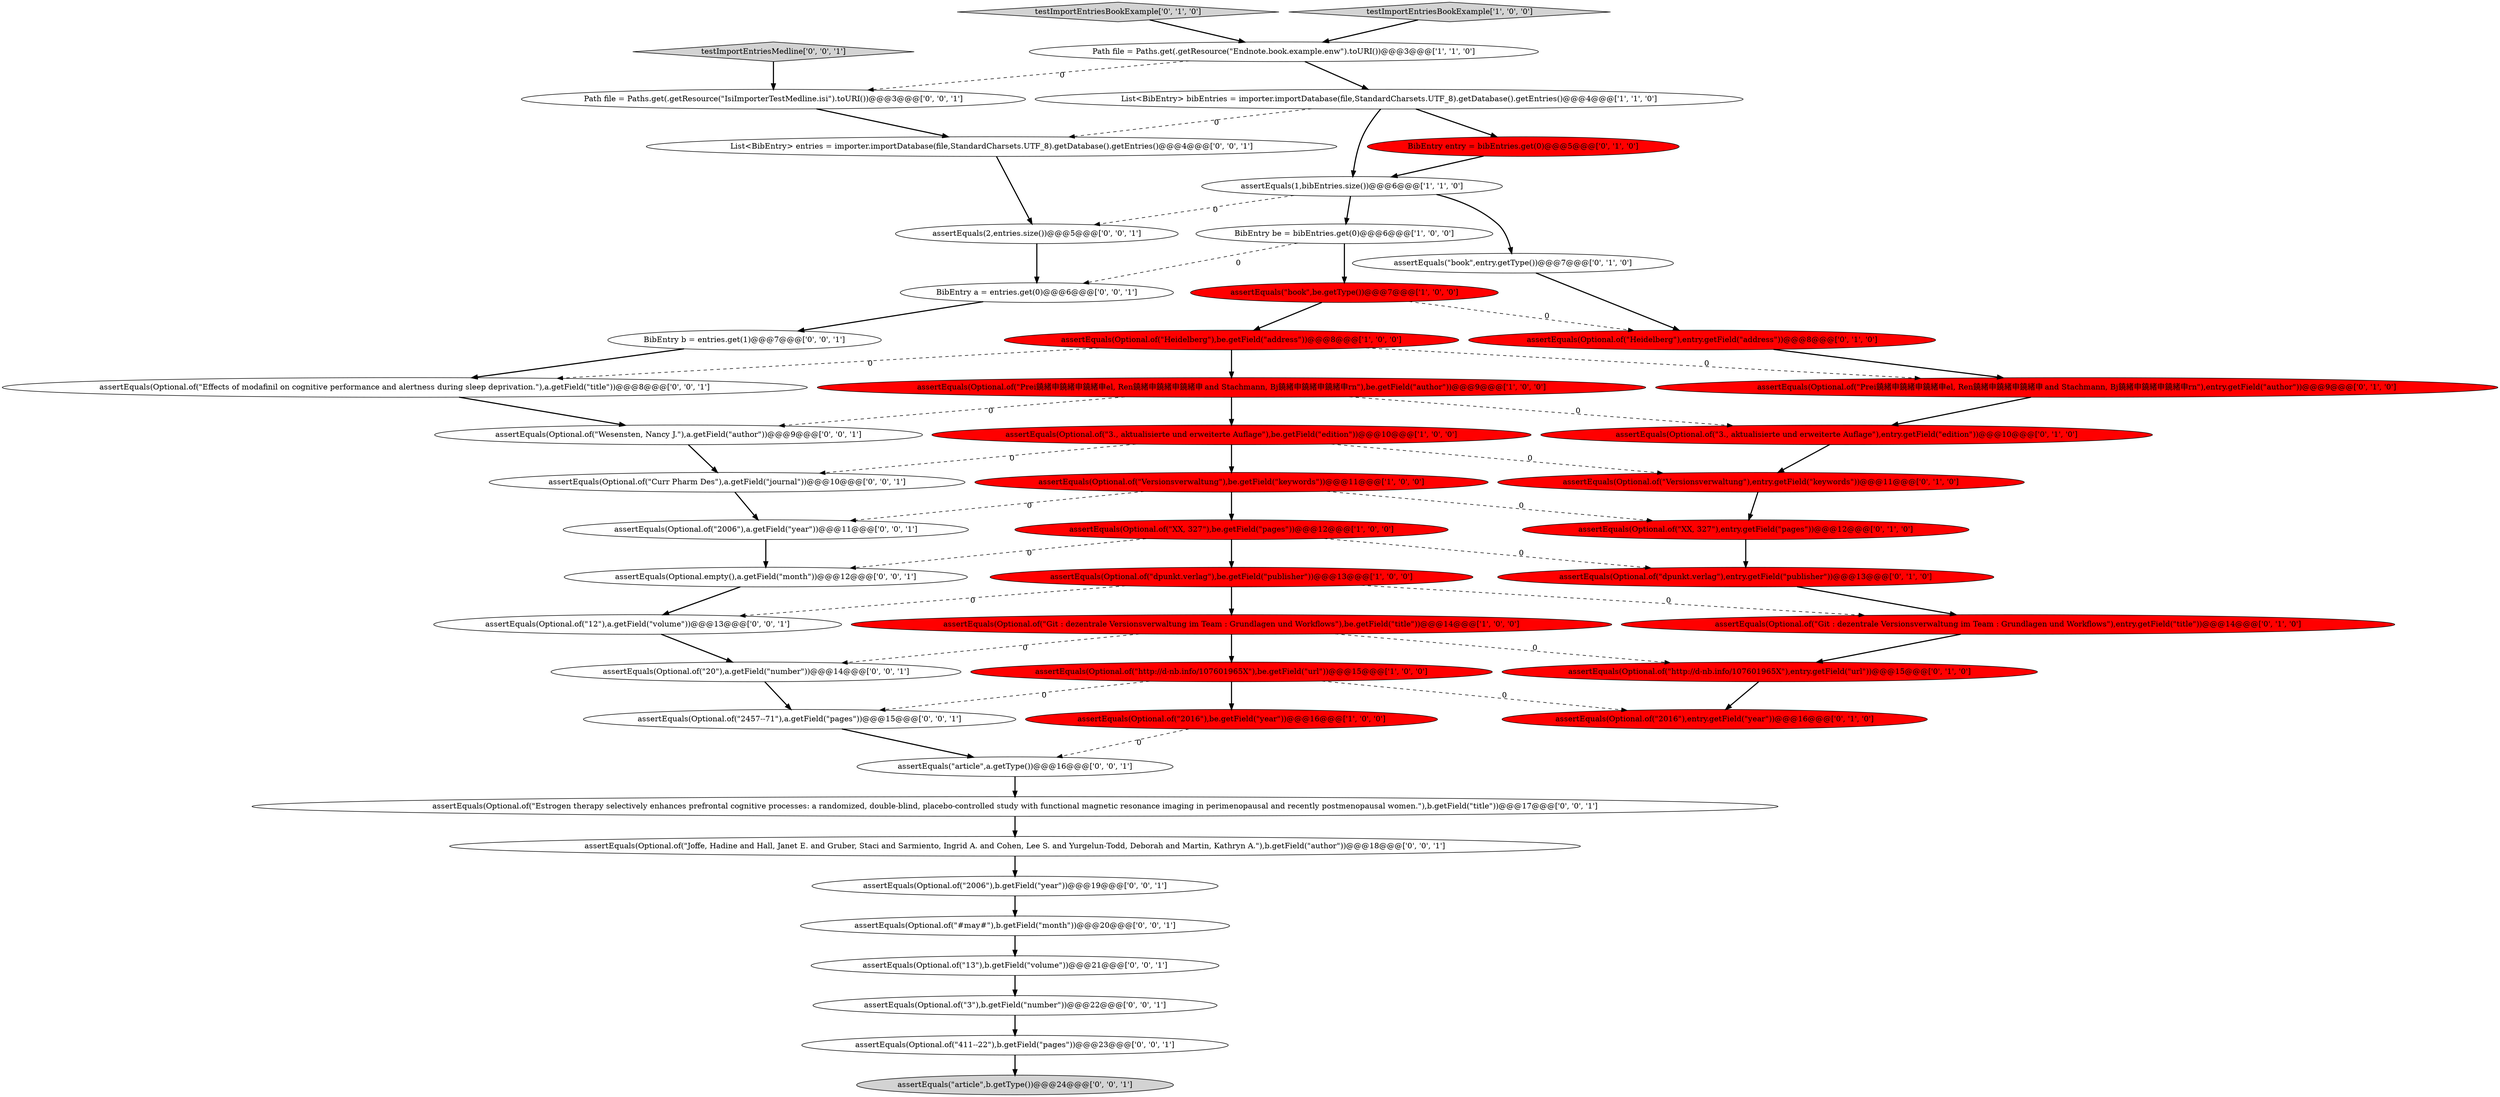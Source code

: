 digraph {
10 [style = filled, label = "assertEquals(Optional.of(\"http://d-nb.info/107601965X\"),be.getField(\"url\"))@@@15@@@['1', '0', '0']", fillcolor = red, shape = ellipse image = "AAA1AAABBB1BBB"];
41 [style = filled, label = "BibEntry a = entries.get(0)@@@6@@@['0', '0', '1']", fillcolor = white, shape = ellipse image = "AAA0AAABBB3BBB"];
0 [style = filled, label = "BibEntry be = bibEntries.get(0)@@@6@@@['1', '0', '0']", fillcolor = white, shape = ellipse image = "AAA0AAABBB1BBB"];
24 [style = filled, label = "assertEquals(Optional.of(\"XX, 327\"),entry.getField(\"pages\"))@@@12@@@['0', '1', '0']", fillcolor = red, shape = ellipse image = "AAA1AAABBB2BBB"];
31 [style = filled, label = "assertEquals(Optional.of(\"#may#\"),b.getField(\"month\"))@@@20@@@['0', '0', '1']", fillcolor = white, shape = ellipse image = "AAA0AAABBB3BBB"];
8 [style = filled, label = "assertEquals(Optional.of(\"3., aktualisierte und erweiterte Auflage\"),be.getField(\"edition\"))@@@10@@@['1', '0', '0']", fillcolor = red, shape = ellipse image = "AAA1AAABBB1BBB"];
9 [style = filled, label = "assertEquals(Optional.of(\"Prei鐃緒申鐃緒申鐃緒申el, Ren鐃緒申鐃緒申鐃緒申 and Stachmann, Bj鐃緒申鐃緒申鐃緒申rn\"),be.getField(\"author\"))@@@9@@@['1', '0', '0']", fillcolor = red, shape = ellipse image = "AAA1AAABBB1BBB"];
42 [style = filled, label = "testImportEntriesMedline['0', '0', '1']", fillcolor = lightgray, shape = diamond image = "AAA0AAABBB3BBB"];
49 [style = filled, label = "assertEquals(Optional.of(\"12\"),a.getField(\"volume\"))@@@13@@@['0', '0', '1']", fillcolor = white, shape = ellipse image = "AAA0AAABBB3BBB"];
2 [style = filled, label = "assertEquals(\"book\",be.getType())@@@7@@@['1', '0', '0']", fillcolor = red, shape = ellipse image = "AAA1AAABBB1BBB"];
7 [style = filled, label = "assertEquals(Optional.of(\"dpunkt.verlag\"),be.getField(\"publisher\"))@@@13@@@['1', '0', '0']", fillcolor = red, shape = ellipse image = "AAA1AAABBB1BBB"];
26 [style = filled, label = "assertEquals(Optional.of(\"Git : dezentrale Versionsverwaltung im Team : Grundlagen und Workflows\"),entry.getField(\"title\"))@@@14@@@['0', '1', '0']", fillcolor = red, shape = ellipse image = "AAA1AAABBB2BBB"];
21 [style = filled, label = "BibEntry entry = bibEntries.get(0)@@@5@@@['0', '1', '0']", fillcolor = red, shape = ellipse image = "AAA1AAABBB2BBB"];
17 [style = filled, label = "assertEquals(Optional.of(\"2016\"),entry.getField(\"year\"))@@@16@@@['0', '1', '0']", fillcolor = red, shape = ellipse image = "AAA1AAABBB2BBB"];
28 [style = filled, label = "BibEntry b = entries.get(1)@@@7@@@['0', '0', '1']", fillcolor = white, shape = ellipse image = "AAA0AAABBB3BBB"];
46 [style = filled, label = "assertEquals(Optional.of(\"Curr Pharm Des\"),a.getField(\"journal\"))@@@10@@@['0', '0', '1']", fillcolor = white, shape = ellipse image = "AAA0AAABBB3BBB"];
48 [style = filled, label = "assertEquals(Optional.of(\"Joffe, Hadine and Hall, Janet E. and Gruber, Staci and Sarmiento, Ingrid A. and Cohen, Lee S. and Yurgelun-Todd, Deborah and Martin, Kathryn A.\"),b.getField(\"author\"))@@@18@@@['0', '0', '1']", fillcolor = white, shape = ellipse image = "AAA0AAABBB3BBB"];
25 [style = filled, label = "assertEquals(Optional.of(\"http://d-nb.info/107601965X\"),entry.getField(\"url\"))@@@15@@@['0', '1', '0']", fillcolor = red, shape = ellipse image = "AAA1AAABBB2BBB"];
11 [style = filled, label = "assertEquals(Optional.of(\"Versionsverwaltung\"),be.getField(\"keywords\"))@@@11@@@['1', '0', '0']", fillcolor = red, shape = ellipse image = "AAA1AAABBB1BBB"];
37 [style = filled, label = "assertEquals(Optional.of(\"2457--71\"),a.getField(\"pages\"))@@@15@@@['0', '0', '1']", fillcolor = white, shape = ellipse image = "AAA0AAABBB3BBB"];
12 [style = filled, label = "assertEquals(Optional.of(\"Git : dezentrale Versionsverwaltung im Team : Grundlagen und Workflows\"),be.getField(\"title\"))@@@14@@@['1', '0', '0']", fillcolor = red, shape = ellipse image = "AAA1AAABBB1BBB"];
33 [style = filled, label = "assertEquals(Optional.of(\"2006\"),a.getField(\"year\"))@@@11@@@['0', '0', '1']", fillcolor = white, shape = ellipse image = "AAA0AAABBB3BBB"];
30 [style = filled, label = "assertEquals(Optional.of(\"411--22\"),b.getField(\"pages\"))@@@23@@@['0', '0', '1']", fillcolor = white, shape = ellipse image = "AAA0AAABBB3BBB"];
3 [style = filled, label = "assertEquals(Optional.of(\"XX, 327\"),be.getField(\"pages\"))@@@12@@@['1', '0', '0']", fillcolor = red, shape = ellipse image = "AAA1AAABBB1BBB"];
1 [style = filled, label = "List<BibEntry> bibEntries = importer.importDatabase(file,StandardCharsets.UTF_8).getDatabase().getEntries()@@@4@@@['1', '1', '0']", fillcolor = white, shape = ellipse image = "AAA0AAABBB1BBB"];
32 [style = filled, label = "assertEquals(2,entries.size())@@@5@@@['0', '0', '1']", fillcolor = white, shape = ellipse image = "AAA0AAABBB3BBB"];
40 [style = filled, label = "Path file = Paths.get(.getResource(\"IsiImporterTestMedline.isi\").toURI())@@@3@@@['0', '0', '1']", fillcolor = white, shape = ellipse image = "AAA0AAABBB3BBB"];
22 [style = filled, label = "testImportEntriesBookExample['0', '1', '0']", fillcolor = lightgray, shape = diamond image = "AAA0AAABBB2BBB"];
29 [style = filled, label = "assertEquals(Optional.of(\"Wesensten, Nancy J.\"),a.getField(\"author\"))@@@9@@@['0', '0', '1']", fillcolor = white, shape = ellipse image = "AAA0AAABBB3BBB"];
43 [style = filled, label = "assertEquals(\"article\",b.getType())@@@24@@@['0', '0', '1']", fillcolor = lightgray, shape = ellipse image = "AAA0AAABBB3BBB"];
36 [style = filled, label = "assertEquals(Optional.of(\"2006\"),b.getField(\"year\"))@@@19@@@['0', '0', '1']", fillcolor = white, shape = ellipse image = "AAA0AAABBB3BBB"];
14 [style = filled, label = "testImportEntriesBookExample['1', '0', '0']", fillcolor = lightgray, shape = diamond image = "AAA0AAABBB1BBB"];
13 [style = filled, label = "assertEquals(Optional.of(\"Heidelberg\"),be.getField(\"address\"))@@@8@@@['1', '0', '0']", fillcolor = red, shape = ellipse image = "AAA1AAABBB1BBB"];
5 [style = filled, label = "assertEquals(1,bibEntries.size())@@@6@@@['1', '1', '0']", fillcolor = white, shape = ellipse image = "AAA0AAABBB1BBB"];
39 [style = filled, label = "List<BibEntry> entries = importer.importDatabase(file,StandardCharsets.UTF_8).getDatabase().getEntries()@@@4@@@['0', '0', '1']", fillcolor = white, shape = ellipse image = "AAA0AAABBB3BBB"];
6 [style = filled, label = "Path file = Paths.get(.getResource(\"Endnote.book.example.enw\").toURI())@@@3@@@['1', '1', '0']", fillcolor = white, shape = ellipse image = "AAA0AAABBB1BBB"];
20 [style = filled, label = "assertEquals(Optional.of(\"Heidelberg\"),entry.getField(\"address\"))@@@8@@@['0', '1', '0']", fillcolor = red, shape = ellipse image = "AAA1AAABBB2BBB"];
16 [style = filled, label = "assertEquals(Optional.of(\"Versionsverwaltung\"),entry.getField(\"keywords\"))@@@11@@@['0', '1', '0']", fillcolor = red, shape = ellipse image = "AAA1AAABBB2BBB"];
44 [style = filled, label = "assertEquals(Optional.of(\"Estrogen therapy selectively enhances prefrontal cognitive processes: a randomized, double-blind, placebo-controlled study with functional magnetic resonance imaging in perimenopausal and recently postmenopausal women.\"),b.getField(\"title\"))@@@17@@@['0', '0', '1']", fillcolor = white, shape = ellipse image = "AAA0AAABBB3BBB"];
27 [style = filled, label = "assertEquals(Optional.empty(),a.getField(\"month\"))@@@12@@@['0', '0', '1']", fillcolor = white, shape = ellipse image = "AAA0AAABBB3BBB"];
47 [style = filled, label = "assertEquals(Optional.of(\"13\"),b.getField(\"volume\"))@@@21@@@['0', '0', '1']", fillcolor = white, shape = ellipse image = "AAA0AAABBB3BBB"];
4 [style = filled, label = "assertEquals(Optional.of(\"2016\"),be.getField(\"year\"))@@@16@@@['1', '0', '0']", fillcolor = red, shape = ellipse image = "AAA1AAABBB1BBB"];
38 [style = filled, label = "assertEquals(Optional.of(\"Effects of modafinil on cognitive performance and alertness during sleep deprivation.\"),a.getField(\"title\"))@@@8@@@['0', '0', '1']", fillcolor = white, shape = ellipse image = "AAA0AAABBB3BBB"];
35 [style = filled, label = "assertEquals(\"article\",a.getType())@@@16@@@['0', '0', '1']", fillcolor = white, shape = ellipse image = "AAA0AAABBB3BBB"];
34 [style = filled, label = "assertEquals(Optional.of(\"20\"),a.getField(\"number\"))@@@14@@@['0', '0', '1']", fillcolor = white, shape = ellipse image = "AAA0AAABBB3BBB"];
23 [style = filled, label = "assertEquals(\"book\",entry.getType())@@@7@@@['0', '1', '0']", fillcolor = white, shape = ellipse image = "AAA0AAABBB2BBB"];
18 [style = filled, label = "assertEquals(Optional.of(\"dpunkt.verlag\"),entry.getField(\"publisher\"))@@@13@@@['0', '1', '0']", fillcolor = red, shape = ellipse image = "AAA1AAABBB2BBB"];
45 [style = filled, label = "assertEquals(Optional.of(\"3\"),b.getField(\"number\"))@@@22@@@['0', '0', '1']", fillcolor = white, shape = ellipse image = "AAA0AAABBB3BBB"];
19 [style = filled, label = "assertEquals(Optional.of(\"Prei鐃緒申鐃緒申鐃緒申el, Ren鐃緒申鐃緒申鐃緒申 and Stachmann, Bj鐃緒申鐃緒申鐃緒申rn\"),entry.getField(\"author\"))@@@9@@@['0', '1', '0']", fillcolor = red, shape = ellipse image = "AAA1AAABBB2BBB"];
15 [style = filled, label = "assertEquals(Optional.of(\"3., aktualisierte und erweiterte Auflage\"),entry.getField(\"edition\"))@@@10@@@['0', '1', '0']", fillcolor = red, shape = ellipse image = "AAA1AAABBB2BBB"];
1->5 [style = bold, label=""];
1->39 [style = dashed, label="0"];
23->20 [style = bold, label=""];
8->16 [style = dashed, label="0"];
2->20 [style = dashed, label="0"];
48->36 [style = bold, label=""];
5->23 [style = bold, label=""];
35->44 [style = bold, label=""];
7->12 [style = bold, label=""];
30->43 [style = bold, label=""];
11->33 [style = dashed, label="0"];
16->24 [style = bold, label=""];
3->18 [style = dashed, label="0"];
26->25 [style = bold, label=""];
0->2 [style = bold, label=""];
18->26 [style = bold, label=""];
28->38 [style = bold, label=""];
38->29 [style = bold, label=""];
36->31 [style = bold, label=""];
3->27 [style = dashed, label="0"];
7->49 [style = dashed, label="0"];
6->40 [style = dashed, label="0"];
13->38 [style = dashed, label="0"];
13->19 [style = dashed, label="0"];
49->34 [style = bold, label=""];
9->8 [style = bold, label=""];
15->16 [style = bold, label=""];
24->18 [style = bold, label=""];
25->17 [style = bold, label=""];
33->27 [style = bold, label=""];
27->49 [style = bold, label=""];
45->30 [style = bold, label=""];
42->40 [style = bold, label=""];
8->46 [style = dashed, label="0"];
41->28 [style = bold, label=""];
2->13 [style = bold, label=""];
5->32 [style = dashed, label="0"];
6->1 [style = bold, label=""];
21->5 [style = bold, label=""];
12->10 [style = bold, label=""];
12->25 [style = dashed, label="0"];
40->39 [style = bold, label=""];
0->41 [style = dashed, label="0"];
9->29 [style = dashed, label="0"];
5->0 [style = bold, label=""];
3->7 [style = bold, label=""];
11->3 [style = bold, label=""];
34->37 [style = bold, label=""];
9->15 [style = dashed, label="0"];
1->21 [style = bold, label=""];
44->48 [style = bold, label=""];
29->46 [style = bold, label=""];
39->32 [style = bold, label=""];
46->33 [style = bold, label=""];
11->24 [style = dashed, label="0"];
10->17 [style = dashed, label="0"];
10->4 [style = bold, label=""];
10->37 [style = dashed, label="0"];
32->41 [style = bold, label=""];
47->45 [style = bold, label=""];
31->47 [style = bold, label=""];
13->9 [style = bold, label=""];
37->35 [style = bold, label=""];
19->15 [style = bold, label=""];
7->26 [style = dashed, label="0"];
20->19 [style = bold, label=""];
8->11 [style = bold, label=""];
12->34 [style = dashed, label="0"];
14->6 [style = bold, label=""];
4->35 [style = dashed, label="0"];
22->6 [style = bold, label=""];
}
